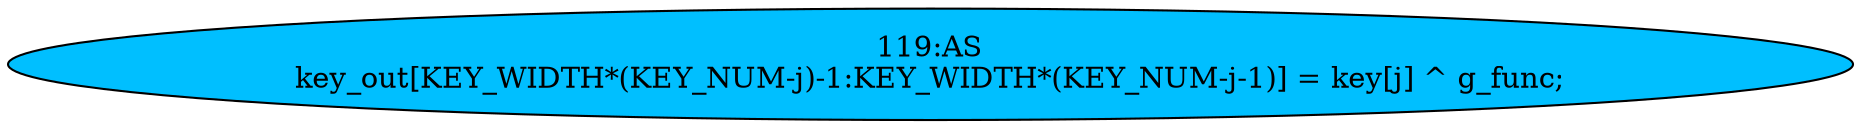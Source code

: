 strict digraph "" {
	node [label="\N"];
	"119:AS"	 [ast="<pyverilog.vparser.ast.Assign object at 0x7ff64a1d4410>",
		def_var="['key_out']",
		fillcolor=deepskyblue,
		label="119:AS
key_out[KEY_WIDTH*(KEY_NUM-j)-1:KEY_WIDTH*(KEY_NUM-j-1)] = key[j] ^ g_func;",
		statements="[]",
		style=filled,
		typ=Assign,
		use_var="['key', 'j', 'g_func']"];
}

